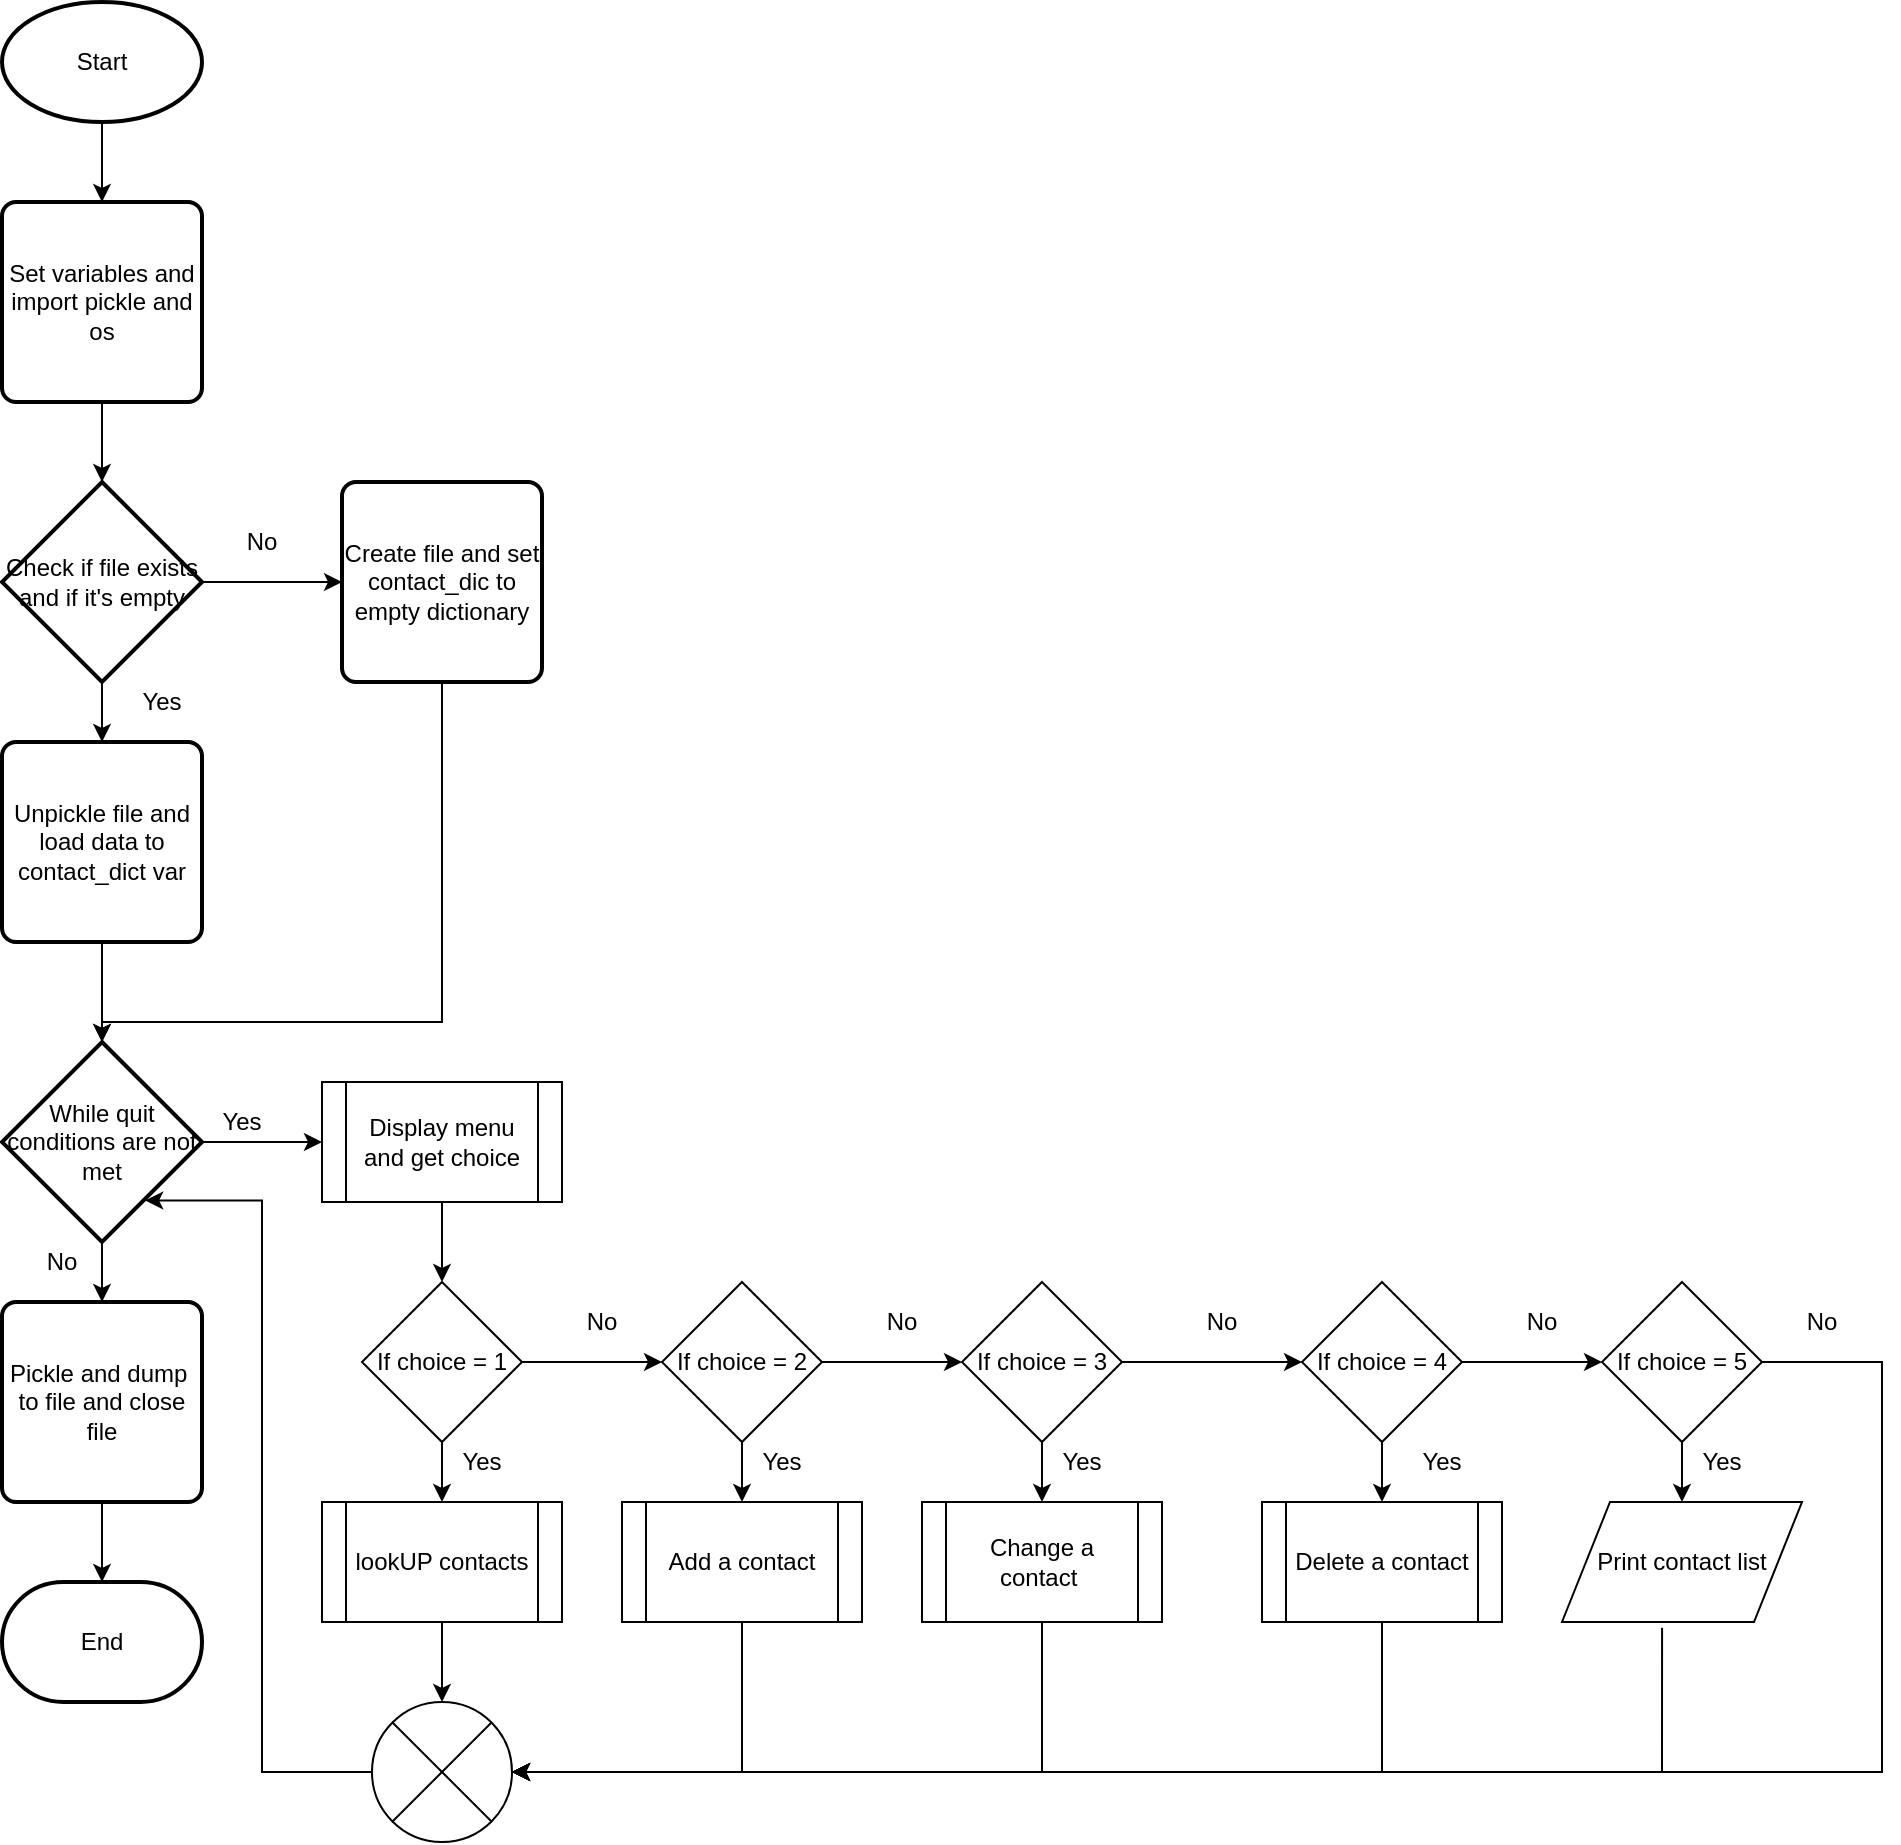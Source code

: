 <mxfile version="13.2.4" type="device"><diagram id="tkLpQ48LUFwDl14vFhTz" name="Page-1"><mxGraphModel dx="1038" dy="647" grid="1" gridSize="10" guides="1" tooltips="1" connect="1" arrows="1" fold="1" page="1" pageScale="1" pageWidth="850" pageHeight="1100" math="0" shadow="0"><root><mxCell id="0"/><mxCell id="1" parent="0"/><mxCell id="yIxxd-JUQDK79srZToC7-26" style="edgeStyle=orthogonalEdgeStyle;rounded=0;orthogonalLoop=1;jettySize=auto;html=1;entryX=0.5;entryY=0;entryDx=0;entryDy=0;" edge="1" parent="1" source="yIxxd-JUQDK79srZToC7-2" target="yIxxd-JUQDK79srZToC7-3"><mxGeometry relative="1" as="geometry"/></mxCell><mxCell id="yIxxd-JUQDK79srZToC7-2" value="Start" style="strokeWidth=2;html=1;shape=mxgraph.flowchart.start_1;whiteSpace=wrap;" vertex="1" parent="1"><mxGeometry x="80" y="30" width="100" height="60" as="geometry"/></mxCell><mxCell id="yIxxd-JUQDK79srZToC7-27" style="edgeStyle=orthogonalEdgeStyle;rounded=0;orthogonalLoop=1;jettySize=auto;html=1;entryX=0.5;entryY=0;entryDx=0;entryDy=0;entryPerimeter=0;" edge="1" parent="1" source="yIxxd-JUQDK79srZToC7-3" target="yIxxd-JUQDK79srZToC7-4"><mxGeometry relative="1" as="geometry"/></mxCell><mxCell id="yIxxd-JUQDK79srZToC7-3" value="Set variables and import pickle and os" style="rounded=1;whiteSpace=wrap;html=1;absoluteArcSize=1;arcSize=14;strokeWidth=2;" vertex="1" parent="1"><mxGeometry x="80" y="130" width="100" height="100" as="geometry"/></mxCell><mxCell id="yIxxd-JUQDK79srZToC7-28" style="edgeStyle=orthogonalEdgeStyle;rounded=0;orthogonalLoop=1;jettySize=auto;html=1;entryX=0;entryY=0.5;entryDx=0;entryDy=0;" edge="1" parent="1" source="yIxxd-JUQDK79srZToC7-4" target="yIxxd-JUQDK79srZToC7-7"><mxGeometry relative="1" as="geometry"/></mxCell><mxCell id="yIxxd-JUQDK79srZToC7-29" style="edgeStyle=orthogonalEdgeStyle;rounded=0;orthogonalLoop=1;jettySize=auto;html=1;entryX=0.5;entryY=0;entryDx=0;entryDy=0;" edge="1" parent="1" source="yIxxd-JUQDK79srZToC7-4" target="yIxxd-JUQDK79srZToC7-6"><mxGeometry relative="1" as="geometry"/></mxCell><mxCell id="yIxxd-JUQDK79srZToC7-4" value="Check if file exists and if it's empty" style="strokeWidth=2;html=1;shape=mxgraph.flowchart.decision;whiteSpace=wrap;" vertex="1" parent="1"><mxGeometry x="80" y="270" width="100" height="100" as="geometry"/></mxCell><mxCell id="yIxxd-JUQDK79srZToC7-31" style="edgeStyle=orthogonalEdgeStyle;rounded=0;orthogonalLoop=1;jettySize=auto;html=1;entryX=0.5;entryY=0;entryDx=0;entryDy=0;entryPerimeter=0;" edge="1" parent="1" source="yIxxd-JUQDK79srZToC7-6" target="yIxxd-JUQDK79srZToC7-8"><mxGeometry relative="1" as="geometry"/></mxCell><mxCell id="yIxxd-JUQDK79srZToC7-6" value="Unpickle file and load data to contact_dict var" style="rounded=1;whiteSpace=wrap;html=1;absoluteArcSize=1;arcSize=14;strokeWidth=2;" vertex="1" parent="1"><mxGeometry x="80" y="400" width="100" height="100" as="geometry"/></mxCell><mxCell id="yIxxd-JUQDK79srZToC7-30" style="edgeStyle=orthogonalEdgeStyle;rounded=0;orthogonalLoop=1;jettySize=auto;html=1;" edge="1" parent="1" source="yIxxd-JUQDK79srZToC7-7" target="yIxxd-JUQDK79srZToC7-8"><mxGeometry relative="1" as="geometry"><Array as="points"><mxPoint x="300" y="540"/><mxPoint x="130" y="540"/></Array></mxGeometry></mxCell><mxCell id="yIxxd-JUQDK79srZToC7-7" value="Create file and set contact_dic to empty dictionary" style="rounded=1;whiteSpace=wrap;html=1;absoluteArcSize=1;arcSize=14;strokeWidth=2;" vertex="1" parent="1"><mxGeometry x="250" y="270" width="100" height="100" as="geometry"/></mxCell><mxCell id="yIxxd-JUQDK79srZToC7-32" style="edgeStyle=orthogonalEdgeStyle;rounded=0;orthogonalLoop=1;jettySize=auto;html=1;entryX=0;entryY=0.5;entryDx=0;entryDy=0;" edge="1" parent="1" source="yIxxd-JUQDK79srZToC7-8" target="yIxxd-JUQDK79srZToC7-13"><mxGeometry relative="1" as="geometry"/></mxCell><mxCell id="yIxxd-JUQDK79srZToC7-33" style="edgeStyle=orthogonalEdgeStyle;rounded=0;orthogonalLoop=1;jettySize=auto;html=1;entryX=0.5;entryY=0;entryDx=0;entryDy=0;" edge="1" parent="1" source="yIxxd-JUQDK79srZToC7-8" target="yIxxd-JUQDK79srZToC7-10"><mxGeometry relative="1" as="geometry"/></mxCell><mxCell id="yIxxd-JUQDK79srZToC7-8" value="While quit conditions are not met" style="strokeWidth=2;html=1;shape=mxgraph.flowchart.decision;whiteSpace=wrap;" vertex="1" parent="1"><mxGeometry x="80" y="550" width="100" height="100" as="geometry"/></mxCell><mxCell id="yIxxd-JUQDK79srZToC7-34" style="edgeStyle=orthogonalEdgeStyle;rounded=0;orthogonalLoop=1;jettySize=auto;html=1;entryX=0.5;entryY=0;entryDx=0;entryDy=0;entryPerimeter=0;" edge="1" parent="1" source="yIxxd-JUQDK79srZToC7-10" target="yIxxd-JUQDK79srZToC7-11"><mxGeometry relative="1" as="geometry"/></mxCell><mxCell id="yIxxd-JUQDK79srZToC7-10" value="Pickle and dump&amp;nbsp; to file and close file" style="rounded=1;whiteSpace=wrap;html=1;absoluteArcSize=1;arcSize=14;strokeWidth=2;" vertex="1" parent="1"><mxGeometry x="80" y="680" width="100" height="100" as="geometry"/></mxCell><mxCell id="yIxxd-JUQDK79srZToC7-11" value="End" style="strokeWidth=2;html=1;shape=mxgraph.flowchart.terminator;whiteSpace=wrap;" vertex="1" parent="1"><mxGeometry x="80" y="820" width="100" height="60" as="geometry"/></mxCell><mxCell id="yIxxd-JUQDK79srZToC7-35" style="edgeStyle=orthogonalEdgeStyle;rounded=0;orthogonalLoop=1;jettySize=auto;html=1;" edge="1" parent="1" source="yIxxd-JUQDK79srZToC7-13" target="yIxxd-JUQDK79srZToC7-14"><mxGeometry relative="1" as="geometry"/></mxCell><mxCell id="yIxxd-JUQDK79srZToC7-13" value="Display menu and get choice" style="shape=process;whiteSpace=wrap;html=1;backgroundOutline=1;" vertex="1" parent="1"><mxGeometry x="240" y="570" width="120" height="60" as="geometry"/></mxCell><mxCell id="yIxxd-JUQDK79srZToC7-36" style="edgeStyle=orthogonalEdgeStyle;rounded=0;orthogonalLoop=1;jettySize=auto;html=1;entryX=0.5;entryY=0;entryDx=0;entryDy=0;" edge="1" parent="1" source="yIxxd-JUQDK79srZToC7-14" target="yIxxd-JUQDK79srZToC7-19"><mxGeometry relative="1" as="geometry"/></mxCell><mxCell id="yIxxd-JUQDK79srZToC7-37" style="edgeStyle=orthogonalEdgeStyle;rounded=0;orthogonalLoop=1;jettySize=auto;html=1;entryX=0;entryY=0.5;entryDx=0;entryDy=0;" edge="1" parent="1" source="yIxxd-JUQDK79srZToC7-14" target="yIxxd-JUQDK79srZToC7-15"><mxGeometry relative="1" as="geometry"/></mxCell><mxCell id="yIxxd-JUQDK79srZToC7-14" value="If choice = 1" style="rhombus;whiteSpace=wrap;html=1;" vertex="1" parent="1"><mxGeometry x="260" y="670" width="80" height="80" as="geometry"/></mxCell><mxCell id="yIxxd-JUQDK79srZToC7-38" style="edgeStyle=orthogonalEdgeStyle;rounded=0;orthogonalLoop=1;jettySize=auto;html=1;entryX=0.5;entryY=0;entryDx=0;entryDy=0;" edge="1" parent="1" source="yIxxd-JUQDK79srZToC7-15" target="yIxxd-JUQDK79srZToC7-20"><mxGeometry relative="1" as="geometry"/></mxCell><mxCell id="yIxxd-JUQDK79srZToC7-39" style="edgeStyle=orthogonalEdgeStyle;rounded=0;orthogonalLoop=1;jettySize=auto;html=1;entryX=0;entryY=0.5;entryDx=0;entryDy=0;" edge="1" parent="1" source="yIxxd-JUQDK79srZToC7-15" target="yIxxd-JUQDK79srZToC7-16"><mxGeometry relative="1" as="geometry"/></mxCell><mxCell id="yIxxd-JUQDK79srZToC7-15" value="If choice = 2" style="rhombus;whiteSpace=wrap;html=1;" vertex="1" parent="1"><mxGeometry x="410" y="670" width="80" height="80" as="geometry"/></mxCell><mxCell id="yIxxd-JUQDK79srZToC7-40" style="edgeStyle=orthogonalEdgeStyle;rounded=0;orthogonalLoop=1;jettySize=auto;html=1;" edge="1" parent="1" source="yIxxd-JUQDK79srZToC7-16" target="yIxxd-JUQDK79srZToC7-23"><mxGeometry relative="1" as="geometry"/></mxCell><mxCell id="yIxxd-JUQDK79srZToC7-41" style="edgeStyle=orthogonalEdgeStyle;rounded=0;orthogonalLoop=1;jettySize=auto;html=1;" edge="1" parent="1" source="yIxxd-JUQDK79srZToC7-16" target="yIxxd-JUQDK79srZToC7-17"><mxGeometry relative="1" as="geometry"/></mxCell><mxCell id="yIxxd-JUQDK79srZToC7-16" value="If choice = 3" style="rhombus;whiteSpace=wrap;html=1;" vertex="1" parent="1"><mxGeometry x="560" y="670" width="80" height="80" as="geometry"/></mxCell><mxCell id="yIxxd-JUQDK79srZToC7-42" style="edgeStyle=orthogonalEdgeStyle;rounded=0;orthogonalLoop=1;jettySize=auto;html=1;entryX=0.5;entryY=0;entryDx=0;entryDy=0;" edge="1" parent="1" source="yIxxd-JUQDK79srZToC7-17" target="yIxxd-JUQDK79srZToC7-24"><mxGeometry relative="1" as="geometry"/></mxCell><mxCell id="yIxxd-JUQDK79srZToC7-43" style="edgeStyle=orthogonalEdgeStyle;rounded=0;orthogonalLoop=1;jettySize=auto;html=1;entryX=0;entryY=0.5;entryDx=0;entryDy=0;" edge="1" parent="1" source="yIxxd-JUQDK79srZToC7-17" target="yIxxd-JUQDK79srZToC7-18"><mxGeometry relative="1" as="geometry"/></mxCell><mxCell id="yIxxd-JUQDK79srZToC7-17" value="If choice = 4" style="rhombus;whiteSpace=wrap;html=1;" vertex="1" parent="1"><mxGeometry x="730" y="670" width="80" height="80" as="geometry"/></mxCell><mxCell id="yIxxd-JUQDK79srZToC7-44" style="edgeStyle=orthogonalEdgeStyle;rounded=0;orthogonalLoop=1;jettySize=auto;html=1;entryX=0.5;entryY=0;entryDx=0;entryDy=0;" edge="1" parent="1" source="yIxxd-JUQDK79srZToC7-18" target="yIxxd-JUQDK79srZToC7-25"><mxGeometry relative="1" as="geometry"/></mxCell><mxCell id="yIxxd-JUQDK79srZToC7-45" style="edgeStyle=orthogonalEdgeStyle;rounded=0;orthogonalLoop=1;jettySize=auto;html=1;entryX=1;entryY=0.5;entryDx=0;entryDy=0;entryPerimeter=0;exitX=1;exitY=0.5;exitDx=0;exitDy=0;" edge="1" parent="1" source="yIxxd-JUQDK79srZToC7-18" target="yIxxd-JUQDK79srZToC7-46"><mxGeometry relative="1" as="geometry"><mxPoint x="160" y="580" as="targetPoint"/><Array as="points"><mxPoint x="1020" y="710"/><mxPoint x="1020" y="915"/></Array></mxGeometry></mxCell><mxCell id="yIxxd-JUQDK79srZToC7-18" value="If choice = 5" style="rhombus;whiteSpace=wrap;html=1;" vertex="1" parent="1"><mxGeometry x="880" y="670" width="80" height="80" as="geometry"/></mxCell><mxCell id="yIxxd-JUQDK79srZToC7-47" style="edgeStyle=orthogonalEdgeStyle;rounded=0;orthogonalLoop=1;jettySize=auto;html=1;entryX=0.5;entryY=0;entryDx=0;entryDy=0;entryPerimeter=0;" edge="1" parent="1" source="yIxxd-JUQDK79srZToC7-19" target="yIxxd-JUQDK79srZToC7-46"><mxGeometry relative="1" as="geometry"/></mxCell><mxCell id="yIxxd-JUQDK79srZToC7-19" value="lookUP contacts" style="shape=process;whiteSpace=wrap;html=1;backgroundOutline=1;" vertex="1" parent="1"><mxGeometry x="240" y="780" width="120" height="60" as="geometry"/></mxCell><mxCell id="yIxxd-JUQDK79srZToC7-48" style="edgeStyle=orthogonalEdgeStyle;rounded=0;orthogonalLoop=1;jettySize=auto;html=1;entryX=1;entryY=0.5;entryDx=0;entryDy=0;entryPerimeter=0;exitX=0.5;exitY=1;exitDx=0;exitDy=0;" edge="1" parent="1" source="yIxxd-JUQDK79srZToC7-20" target="yIxxd-JUQDK79srZToC7-46"><mxGeometry relative="1" as="geometry"/></mxCell><mxCell id="yIxxd-JUQDK79srZToC7-20" value="Add a contact" style="shape=process;whiteSpace=wrap;html=1;backgroundOutline=1;" vertex="1" parent="1"><mxGeometry x="390" y="780" width="120" height="60" as="geometry"/></mxCell><mxCell id="yIxxd-JUQDK79srZToC7-49" style="edgeStyle=orthogonalEdgeStyle;rounded=0;orthogonalLoop=1;jettySize=auto;html=1;exitX=0.5;exitY=1;exitDx=0;exitDy=0;entryX=1;entryY=0.5;entryDx=0;entryDy=0;entryPerimeter=0;" edge="1" parent="1" source="yIxxd-JUQDK79srZToC7-23" target="yIxxd-JUQDK79srZToC7-46"><mxGeometry relative="1" as="geometry"><mxPoint x="340" y="920" as="targetPoint"/><Array as="points"><mxPoint x="600" y="915"/></Array></mxGeometry></mxCell><mxCell id="yIxxd-JUQDK79srZToC7-23" value="Change a contact&amp;nbsp;" style="shape=process;whiteSpace=wrap;html=1;backgroundOutline=1;" vertex="1" parent="1"><mxGeometry x="540" y="780" width="120" height="60" as="geometry"/></mxCell><mxCell id="yIxxd-JUQDK79srZToC7-52" style="edgeStyle=orthogonalEdgeStyle;rounded=0;orthogonalLoop=1;jettySize=auto;html=1;entryX=1;entryY=0.5;entryDx=0;entryDy=0;entryPerimeter=0;exitX=0.5;exitY=1;exitDx=0;exitDy=0;" edge="1" parent="1" source="yIxxd-JUQDK79srZToC7-24" target="yIxxd-JUQDK79srZToC7-46"><mxGeometry relative="1" as="geometry"/></mxCell><mxCell id="yIxxd-JUQDK79srZToC7-24" value="Delete a contact" style="shape=process;whiteSpace=wrap;html=1;backgroundOutline=1;" vertex="1" parent="1"><mxGeometry x="710" y="780" width="120" height="60" as="geometry"/></mxCell><mxCell id="yIxxd-JUQDK79srZToC7-53" style="edgeStyle=orthogonalEdgeStyle;rounded=0;orthogonalLoop=1;jettySize=auto;html=1;exitX=0.417;exitY=1.047;exitDx=0;exitDy=0;exitPerimeter=0;entryX=1;entryY=0.5;entryDx=0;entryDy=0;entryPerimeter=0;" edge="1" parent="1" source="yIxxd-JUQDK79srZToC7-25" target="yIxxd-JUQDK79srZToC7-46"><mxGeometry relative="1" as="geometry"><mxPoint x="430" y="940" as="targetPoint"/><Array as="points"><mxPoint x="910" y="915"/></Array></mxGeometry></mxCell><mxCell id="yIxxd-JUQDK79srZToC7-25" value="Print contact list" style="shape=parallelogram;perimeter=parallelogramPerimeter;whiteSpace=wrap;html=1;" vertex="1" parent="1"><mxGeometry x="860" y="780" width="120" height="60" as="geometry"/></mxCell><mxCell id="yIxxd-JUQDK79srZToC7-54" style="edgeStyle=orthogonalEdgeStyle;rounded=0;orthogonalLoop=1;jettySize=auto;html=1;entryX=0.716;entryY=0.792;entryDx=0;entryDy=0;entryPerimeter=0;" edge="1" parent="1" source="yIxxd-JUQDK79srZToC7-46" target="yIxxd-JUQDK79srZToC7-8"><mxGeometry relative="1" as="geometry"><Array as="points"><mxPoint x="210" y="915"/><mxPoint x="210" y="629"/></Array></mxGeometry></mxCell><mxCell id="yIxxd-JUQDK79srZToC7-46" value="" style="verticalLabelPosition=bottom;verticalAlign=top;html=1;shape=mxgraph.flowchart.or;" vertex="1" parent="1"><mxGeometry x="265" y="880" width="70" height="70" as="geometry"/></mxCell><mxCell id="yIxxd-JUQDK79srZToC7-55" value="No" style="text;html=1;strokeColor=none;fillColor=none;align=center;verticalAlign=middle;whiteSpace=wrap;rounded=0;" vertex="1" parent="1"><mxGeometry x="190" y="290" width="40" height="20" as="geometry"/></mxCell><mxCell id="yIxxd-JUQDK79srZToC7-56" value="No" style="text;html=1;strokeColor=none;fillColor=none;align=center;verticalAlign=middle;whiteSpace=wrap;rounded=0;" vertex="1" parent="1"><mxGeometry x="360" y="680" width="40" height="20" as="geometry"/></mxCell><mxCell id="yIxxd-JUQDK79srZToC7-57" value="No" style="text;html=1;strokeColor=none;fillColor=none;align=center;verticalAlign=middle;whiteSpace=wrap;rounded=0;" vertex="1" parent="1"><mxGeometry x="510" y="680" width="40" height="20" as="geometry"/></mxCell><mxCell id="yIxxd-JUQDK79srZToC7-58" value="No" style="text;html=1;strokeColor=none;fillColor=none;align=center;verticalAlign=middle;whiteSpace=wrap;rounded=0;" vertex="1" parent="1"><mxGeometry x="670" y="680" width="40" height="20" as="geometry"/></mxCell><mxCell id="yIxxd-JUQDK79srZToC7-59" value="No" style="text;html=1;strokeColor=none;fillColor=none;align=center;verticalAlign=middle;whiteSpace=wrap;rounded=0;" vertex="1" parent="1"><mxGeometry x="830" y="680" width="40" height="20" as="geometry"/></mxCell><mxCell id="yIxxd-JUQDK79srZToC7-60" value="No" style="text;html=1;strokeColor=none;fillColor=none;align=center;verticalAlign=middle;whiteSpace=wrap;rounded=0;" vertex="1" parent="1"><mxGeometry x="970" y="680" width="40" height="20" as="geometry"/></mxCell><mxCell id="yIxxd-JUQDK79srZToC7-61" value="No" style="text;html=1;strokeColor=none;fillColor=none;align=center;verticalAlign=middle;whiteSpace=wrap;rounded=0;" vertex="1" parent="1"><mxGeometry x="90" y="650" width="40" height="20" as="geometry"/></mxCell><mxCell id="yIxxd-JUQDK79srZToC7-62" value="Yes" style="text;html=1;strokeColor=none;fillColor=none;align=center;verticalAlign=middle;whiteSpace=wrap;rounded=0;" vertex="1" parent="1"><mxGeometry x="140" y="370" width="40" height="20" as="geometry"/></mxCell><mxCell id="yIxxd-JUQDK79srZToC7-63" value="Yes" style="text;html=1;strokeColor=none;fillColor=none;align=center;verticalAlign=middle;whiteSpace=wrap;rounded=0;" vertex="1" parent="1"><mxGeometry x="180" y="580" width="40" height="20" as="geometry"/></mxCell><mxCell id="yIxxd-JUQDK79srZToC7-64" value="Yes" style="text;html=1;strokeColor=none;fillColor=none;align=center;verticalAlign=middle;whiteSpace=wrap;rounded=0;" vertex="1" parent="1"><mxGeometry x="300" y="750" width="40" height="20" as="geometry"/></mxCell><mxCell id="yIxxd-JUQDK79srZToC7-65" value="Yes" style="text;html=1;strokeColor=none;fillColor=none;align=center;verticalAlign=middle;whiteSpace=wrap;rounded=0;" vertex="1" parent="1"><mxGeometry x="450" y="750" width="40" height="20" as="geometry"/></mxCell><mxCell id="yIxxd-JUQDK79srZToC7-66" value="Yes" style="text;html=1;strokeColor=none;fillColor=none;align=center;verticalAlign=middle;whiteSpace=wrap;rounded=0;" vertex="1" parent="1"><mxGeometry x="600" y="750" width="40" height="20" as="geometry"/></mxCell><mxCell id="yIxxd-JUQDK79srZToC7-67" value="Yes" style="text;html=1;strokeColor=none;fillColor=none;align=center;verticalAlign=middle;whiteSpace=wrap;rounded=0;" vertex="1" parent="1"><mxGeometry x="780" y="750" width="40" height="20" as="geometry"/></mxCell><mxCell id="yIxxd-JUQDK79srZToC7-68" value="Yes" style="text;html=1;strokeColor=none;fillColor=none;align=center;verticalAlign=middle;whiteSpace=wrap;rounded=0;" vertex="1" parent="1"><mxGeometry x="920" y="750" width="40" height="20" as="geometry"/></mxCell></root></mxGraphModel></diagram></mxfile>